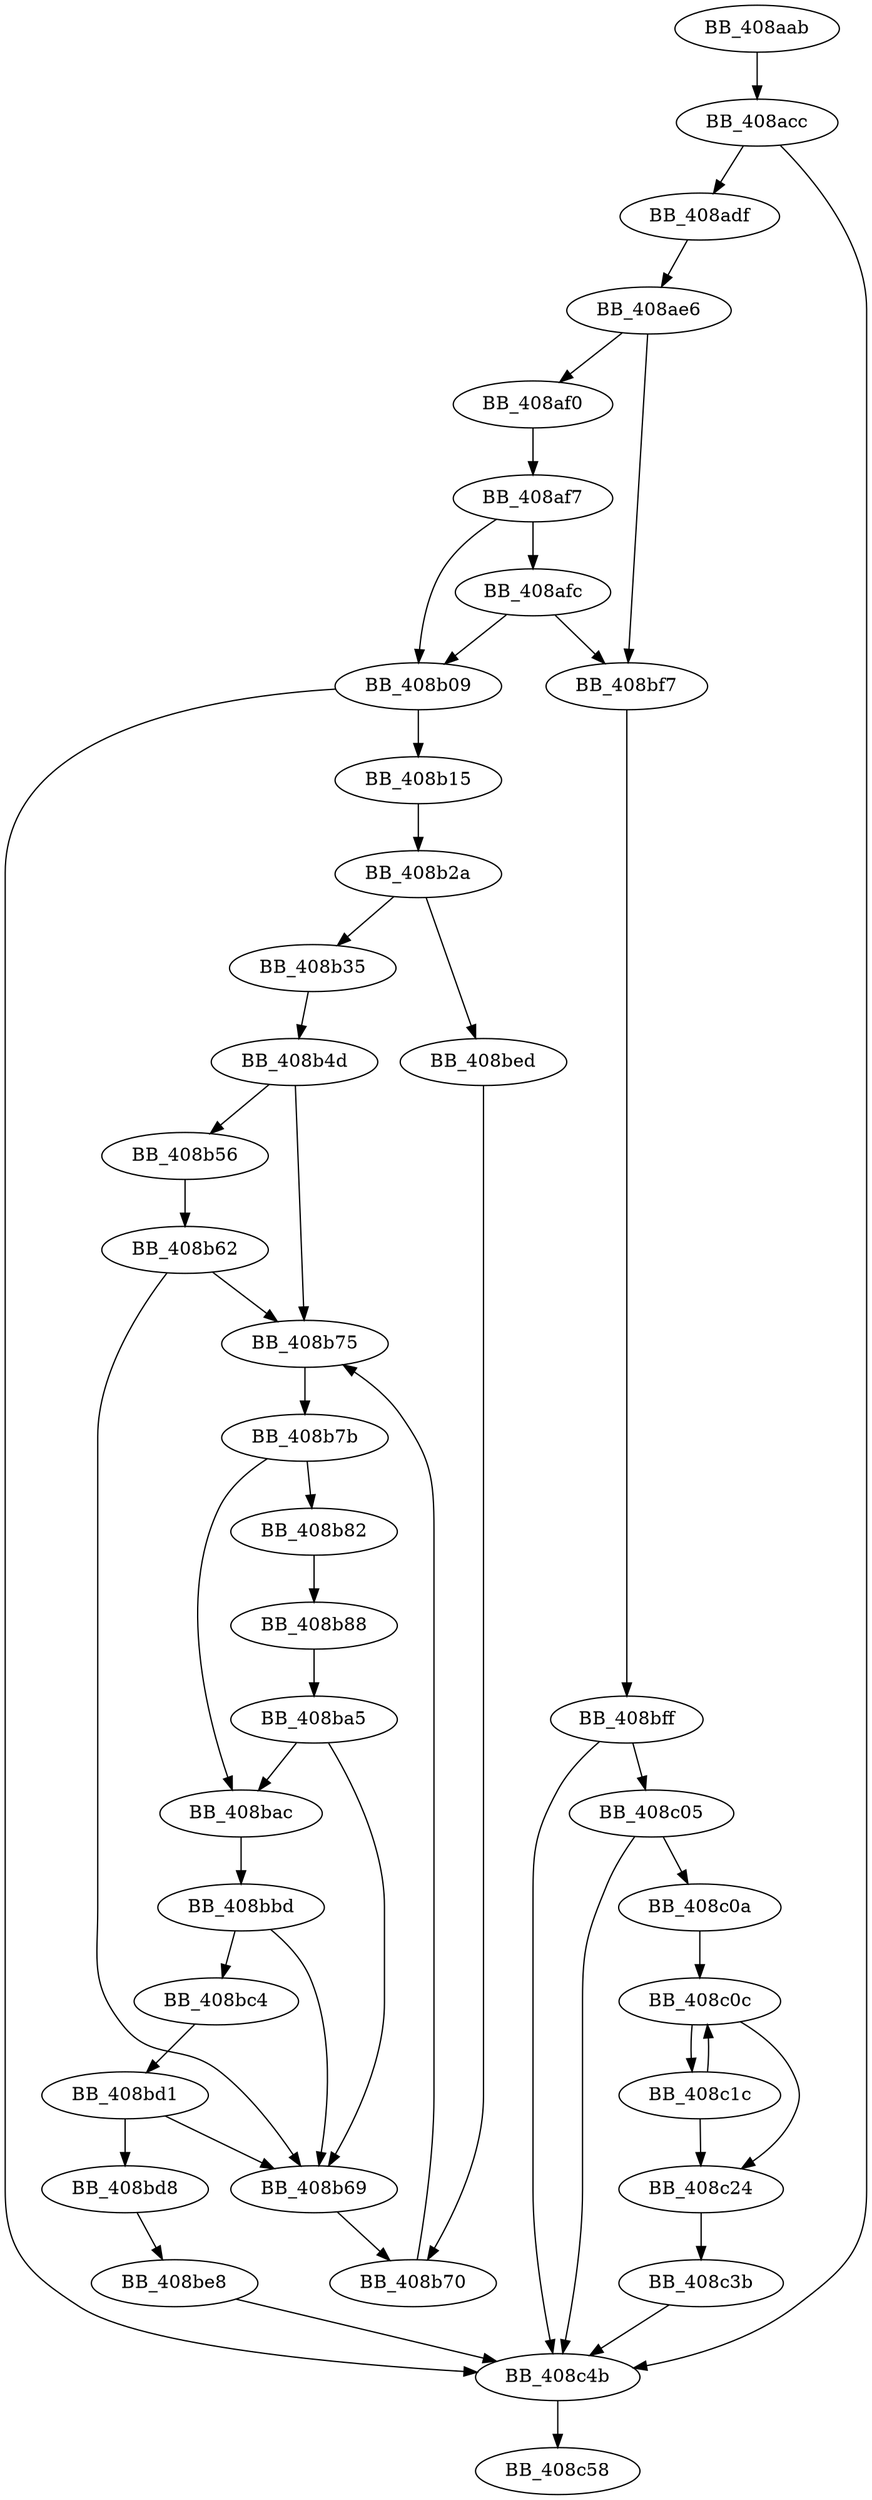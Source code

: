 DiGraph __NMSG_WRITE{
BB_408aab->BB_408acc
BB_408acc->BB_408adf
BB_408acc->BB_408c4b
BB_408adf->BB_408ae6
BB_408ae6->BB_408af0
BB_408ae6->BB_408bf7
BB_408af0->BB_408af7
BB_408af7->BB_408afc
BB_408af7->BB_408b09
BB_408afc->BB_408b09
BB_408afc->BB_408bf7
BB_408b09->BB_408b15
BB_408b09->BB_408c4b
BB_408b15->BB_408b2a
BB_408b2a->BB_408b35
BB_408b2a->BB_408bed
BB_408b35->BB_408b4d
BB_408b4d->BB_408b56
BB_408b4d->BB_408b75
BB_408b56->BB_408b62
BB_408b62->BB_408b69
BB_408b62->BB_408b75
BB_408b69->BB_408b70
BB_408b70->BB_408b75
BB_408b75->BB_408b7b
BB_408b7b->BB_408b82
BB_408b7b->BB_408bac
BB_408b82->BB_408b88
BB_408b88->BB_408ba5
BB_408ba5->BB_408b69
BB_408ba5->BB_408bac
BB_408bac->BB_408bbd
BB_408bbd->BB_408b69
BB_408bbd->BB_408bc4
BB_408bc4->BB_408bd1
BB_408bd1->BB_408b69
BB_408bd1->BB_408bd8
BB_408bd8->BB_408be8
BB_408be8->BB_408c4b
BB_408bed->BB_408b70
BB_408bf7->BB_408bff
BB_408bff->BB_408c05
BB_408bff->BB_408c4b
BB_408c05->BB_408c0a
BB_408c05->BB_408c4b
BB_408c0a->BB_408c0c
BB_408c0c->BB_408c1c
BB_408c0c->BB_408c24
BB_408c1c->BB_408c0c
BB_408c1c->BB_408c24
BB_408c24->BB_408c3b
BB_408c3b->BB_408c4b
BB_408c4b->BB_408c58
}
